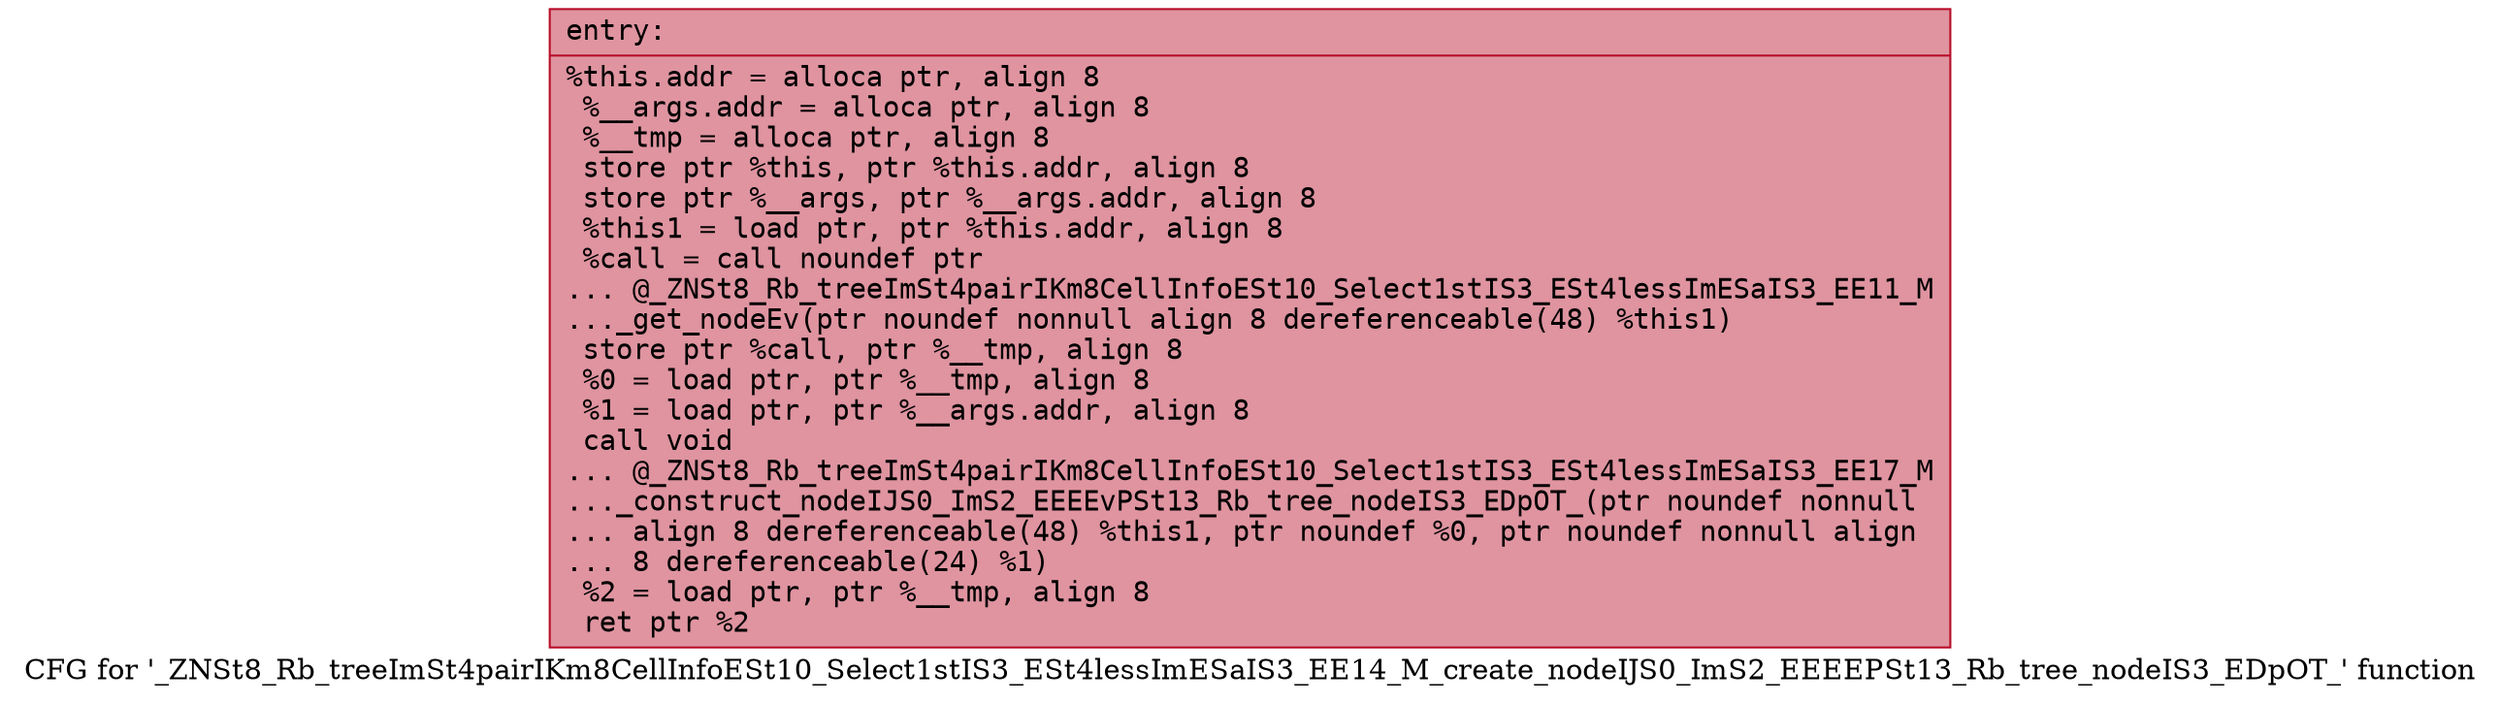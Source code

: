 digraph "CFG for '_ZNSt8_Rb_treeImSt4pairIKm8CellInfoESt10_Select1stIS3_ESt4lessImESaIS3_EE14_M_create_nodeIJS0_ImS2_EEEEPSt13_Rb_tree_nodeIS3_EDpOT_' function" {
	label="CFG for '_ZNSt8_Rb_treeImSt4pairIKm8CellInfoESt10_Select1stIS3_ESt4lessImESaIS3_EE14_M_create_nodeIJS0_ImS2_EEEEPSt13_Rb_tree_nodeIS3_EDpOT_' function";

	Node0x560dca05e900 [shape=record,color="#b70d28ff", style=filled, fillcolor="#b70d2870" fontname="Courier",label="{entry:\l|  %this.addr = alloca ptr, align 8\l  %__args.addr = alloca ptr, align 8\l  %__tmp = alloca ptr, align 8\l  store ptr %this, ptr %this.addr, align 8\l  store ptr %__args, ptr %__args.addr, align 8\l  %this1 = load ptr, ptr %this.addr, align 8\l  %call = call noundef ptr\l... @_ZNSt8_Rb_treeImSt4pairIKm8CellInfoESt10_Select1stIS3_ESt4lessImESaIS3_EE11_M\l..._get_nodeEv(ptr noundef nonnull align 8 dereferenceable(48) %this1)\l  store ptr %call, ptr %__tmp, align 8\l  %0 = load ptr, ptr %__tmp, align 8\l  %1 = load ptr, ptr %__args.addr, align 8\l  call void\l... @_ZNSt8_Rb_treeImSt4pairIKm8CellInfoESt10_Select1stIS3_ESt4lessImESaIS3_EE17_M\l..._construct_nodeIJS0_ImS2_EEEEvPSt13_Rb_tree_nodeIS3_EDpOT_(ptr noundef nonnull\l... align 8 dereferenceable(48) %this1, ptr noundef %0, ptr noundef nonnull align\l... 8 dereferenceable(24) %1)\l  %2 = load ptr, ptr %__tmp, align 8\l  ret ptr %2\l}"];
}

